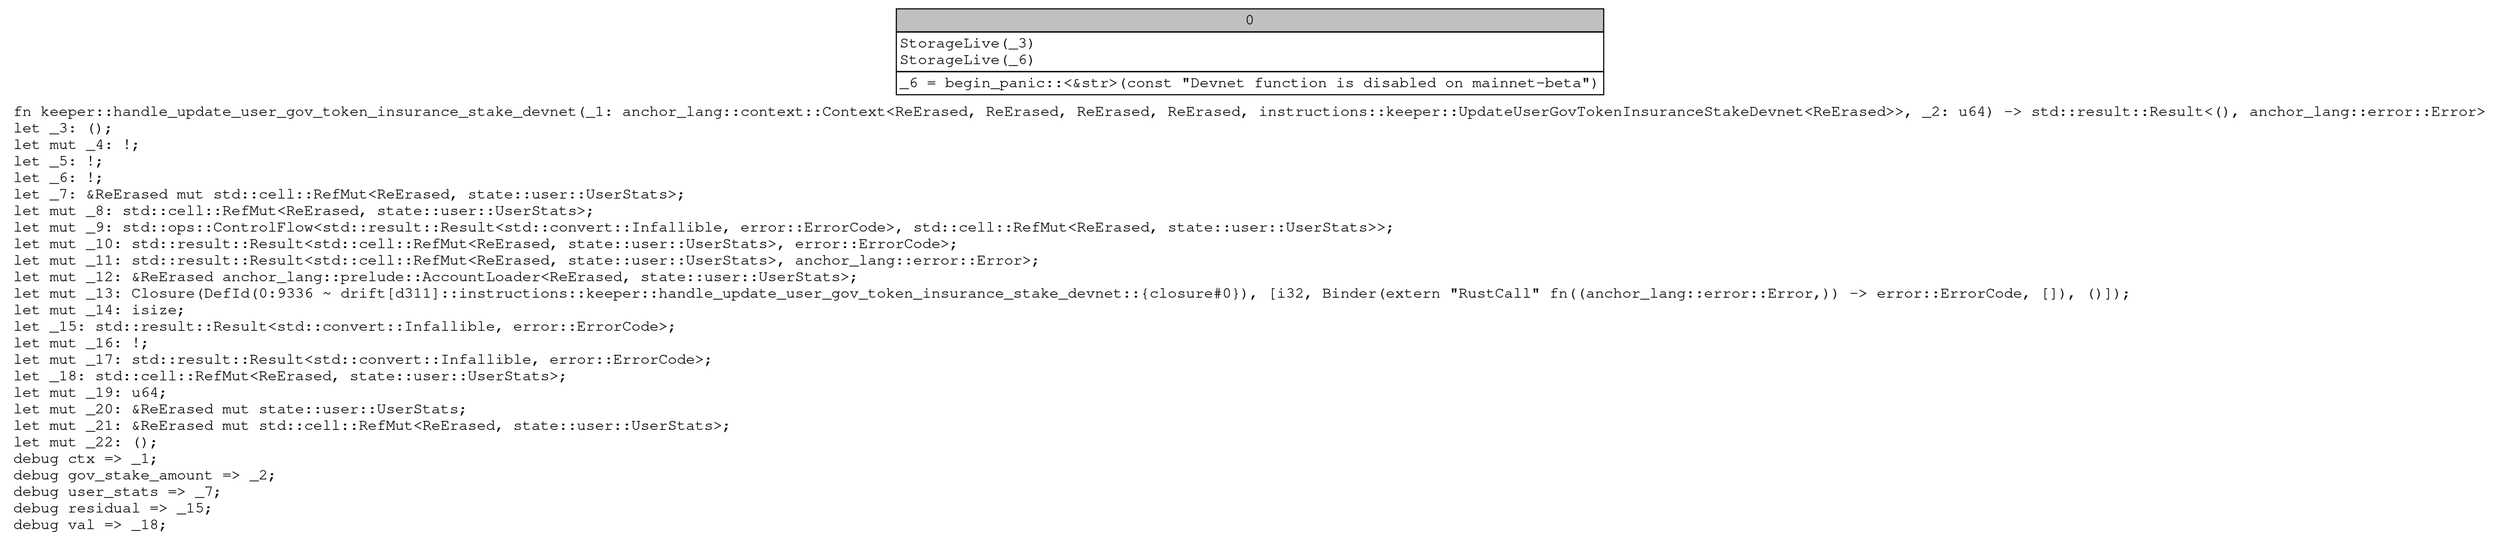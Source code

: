 digraph Mir_0_1373 {
    graph [fontname="Courier, monospace"];
    node [fontname="Courier, monospace"];
    edge [fontname="Courier, monospace"];
    label=<fn keeper::handle_update_user_gov_token_insurance_stake_devnet(_1: anchor_lang::context::Context&lt;ReErased, ReErased, ReErased, ReErased, instructions::keeper::UpdateUserGovTokenInsuranceStakeDevnet&lt;ReErased&gt;&gt;, _2: u64) -&gt; std::result::Result&lt;(), anchor_lang::error::Error&gt;<br align="left"/>let _3: ();<br align="left"/>let mut _4: !;<br align="left"/>let _5: !;<br align="left"/>let _6: !;<br align="left"/>let _7: &amp;ReErased mut std::cell::RefMut&lt;ReErased, state::user::UserStats&gt;;<br align="left"/>let mut _8: std::cell::RefMut&lt;ReErased, state::user::UserStats&gt;;<br align="left"/>let mut _9: std::ops::ControlFlow&lt;std::result::Result&lt;std::convert::Infallible, error::ErrorCode&gt;, std::cell::RefMut&lt;ReErased, state::user::UserStats&gt;&gt;;<br align="left"/>let mut _10: std::result::Result&lt;std::cell::RefMut&lt;ReErased, state::user::UserStats&gt;, error::ErrorCode&gt;;<br align="left"/>let mut _11: std::result::Result&lt;std::cell::RefMut&lt;ReErased, state::user::UserStats&gt;, anchor_lang::error::Error&gt;;<br align="left"/>let mut _12: &amp;ReErased anchor_lang::prelude::AccountLoader&lt;ReErased, state::user::UserStats&gt;;<br align="left"/>let mut _13: Closure(DefId(0:9336 ~ drift[d311]::instructions::keeper::handle_update_user_gov_token_insurance_stake_devnet::{closure#0}), [i32, Binder(extern &quot;RustCall&quot; fn((anchor_lang::error::Error,)) -&gt; error::ErrorCode, []), ()]);<br align="left"/>let mut _14: isize;<br align="left"/>let _15: std::result::Result&lt;std::convert::Infallible, error::ErrorCode&gt;;<br align="left"/>let mut _16: !;<br align="left"/>let mut _17: std::result::Result&lt;std::convert::Infallible, error::ErrorCode&gt;;<br align="left"/>let _18: std::cell::RefMut&lt;ReErased, state::user::UserStats&gt;;<br align="left"/>let mut _19: u64;<br align="left"/>let mut _20: &amp;ReErased mut state::user::UserStats;<br align="left"/>let mut _21: &amp;ReErased mut std::cell::RefMut&lt;ReErased, state::user::UserStats&gt;;<br align="left"/>let mut _22: ();<br align="left"/>debug ctx =&gt; _1;<br align="left"/>debug gov_stake_amount =&gt; _2;<br align="left"/>debug user_stats =&gt; _7;<br align="left"/>debug residual =&gt; _15;<br align="left"/>debug val =&gt; _18;<br align="left"/>>;
    bb0__0_1373 [shape="none", label=<<table border="0" cellborder="1" cellspacing="0"><tr><td bgcolor="gray" align="center" colspan="1">0</td></tr><tr><td align="left" balign="left">StorageLive(_3)<br/>StorageLive(_6)<br/></td></tr><tr><td align="left">_6 = begin_panic::&lt;&amp;str&gt;(const &quot;Devnet function is disabled on mainnet-beta&quot;)</td></tr></table>>];
}
